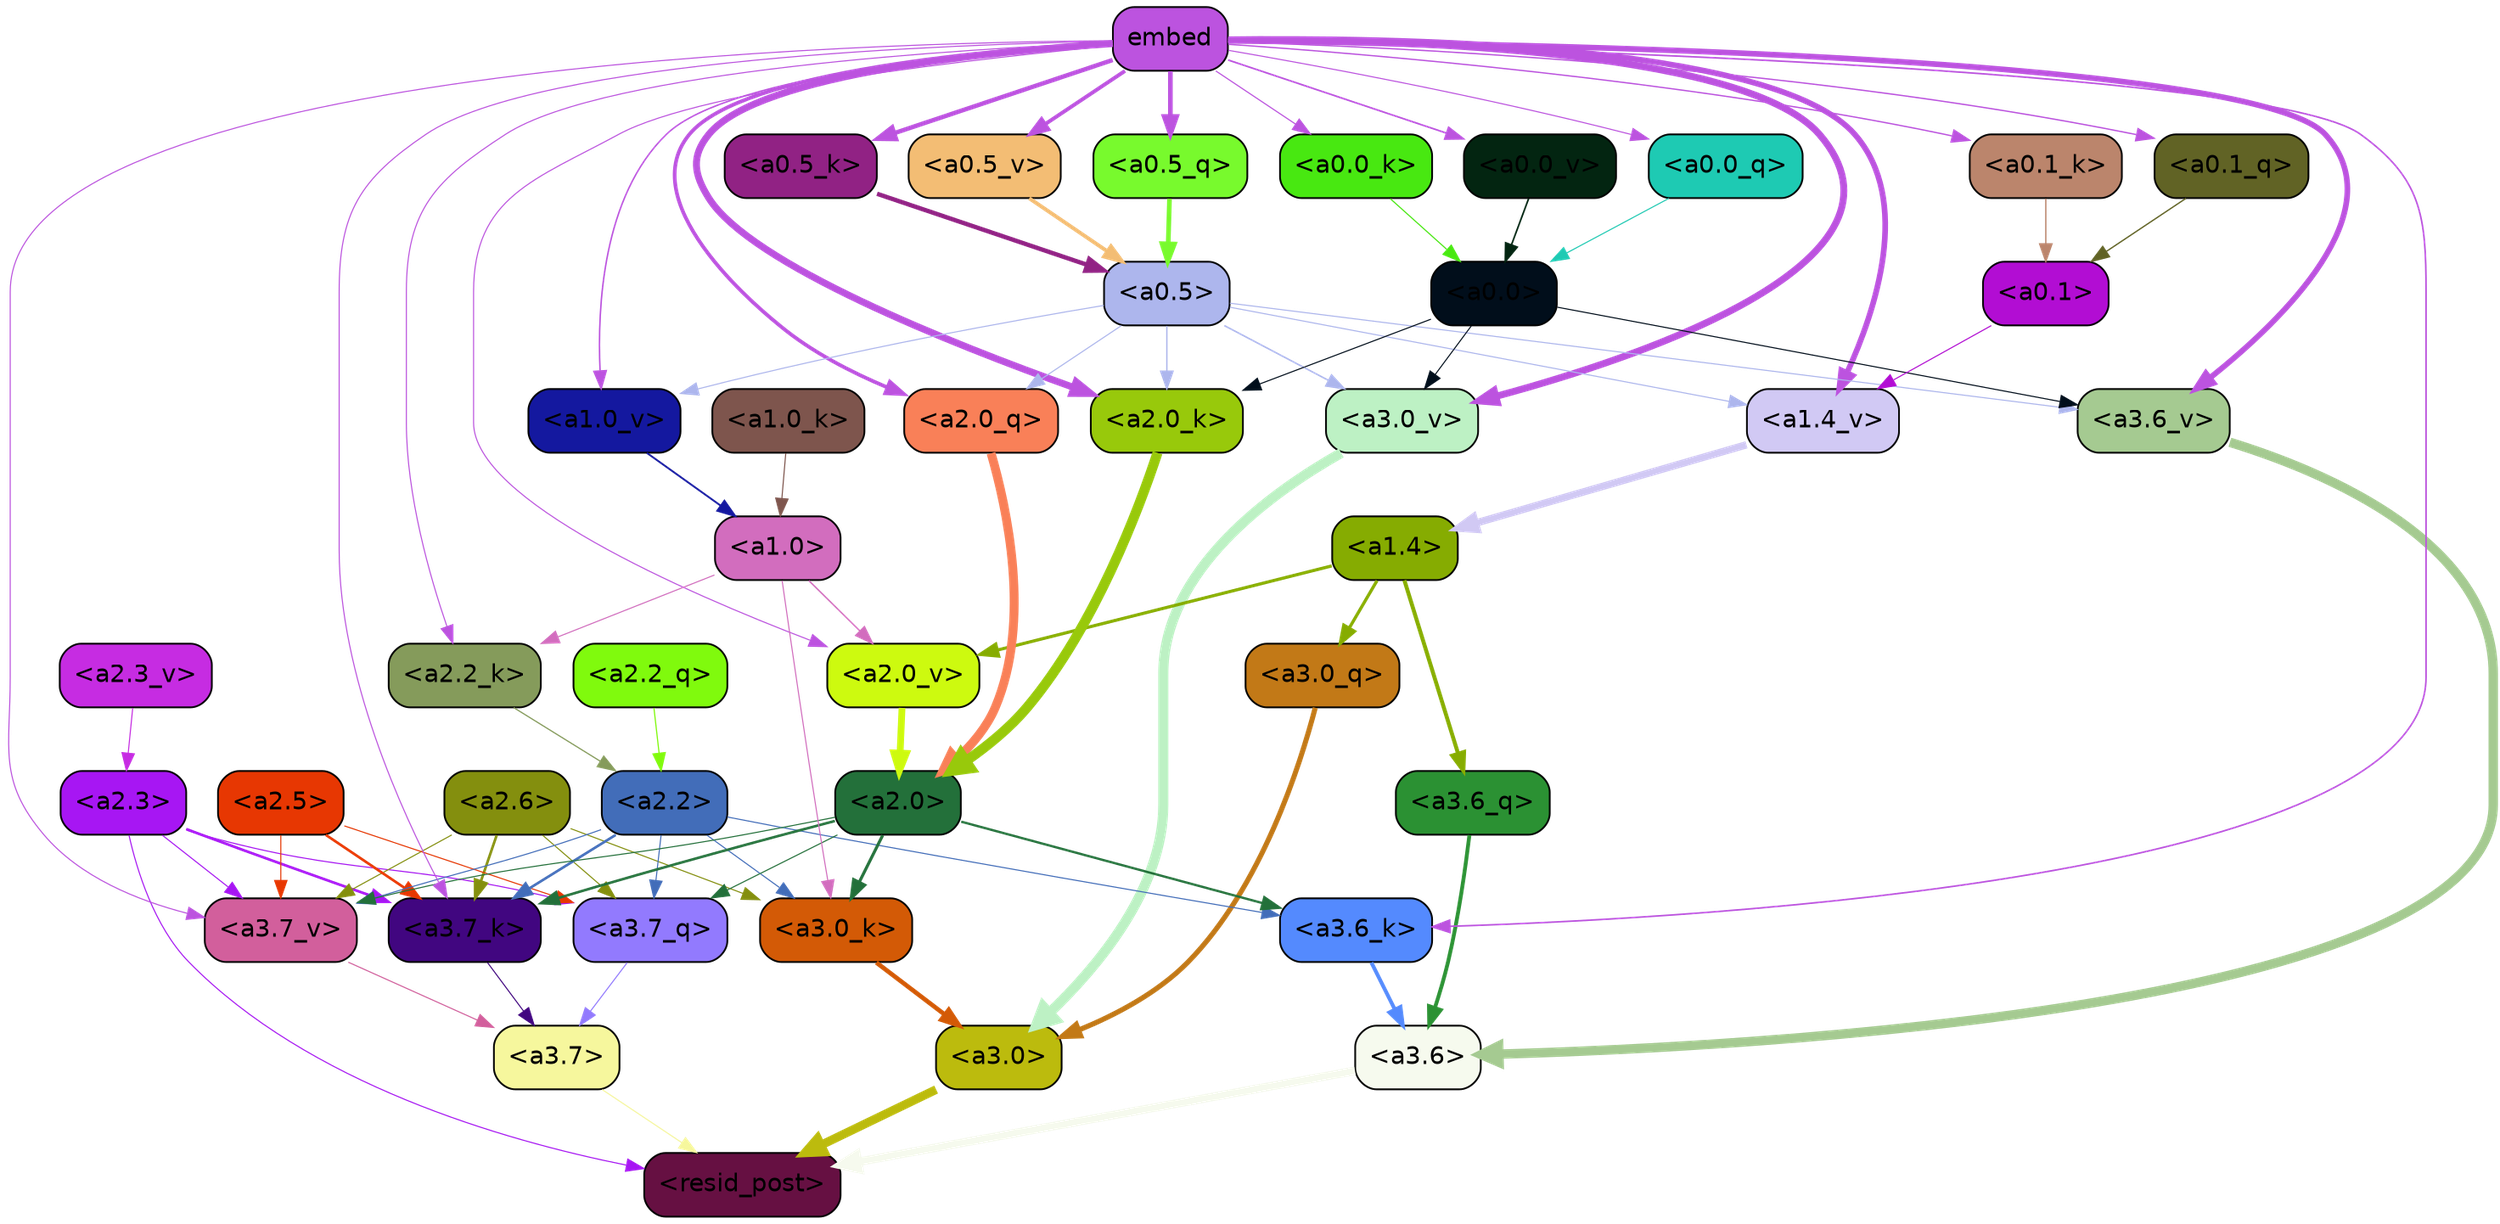 strict digraph "" {
	graph [bgcolor=transparent,
		layout=dot,
		overlap=false,
		splines=true
	];
	"<a3.7>"	[color=black,
		fillcolor="#f6f79d",
		fontname=Helvetica,
		shape=box,
		style="filled, rounded"];
	"<resid_post>"	[color=black,
		fillcolor="#661042",
		fontname=Helvetica,
		shape=box,
		style="filled, rounded"];
	"<a3.7>" -> "<resid_post>"	[color="#f6f79d",
		penwidth=0.6];
	"<a3.6>"	[color=black,
		fillcolor="#f6faee",
		fontname=Helvetica,
		shape=box,
		style="filled, rounded"];
	"<a3.6>" -> "<resid_post>"	[color="#f6faee",
		penwidth=4.746312499046326];
	"<a3.0>"	[color=black,
		fillcolor="#bcbb0d",
		fontname=Helvetica,
		shape=box,
		style="filled, rounded"];
	"<a3.0>" -> "<resid_post>"	[color="#bcbb0d",
		penwidth=4.896343111991882];
	"<a2.3>"	[color=black,
		fillcolor="#a716f3",
		fontname=Helvetica,
		shape=box,
		style="filled, rounded"];
	"<a2.3>" -> "<resid_post>"	[color="#a716f3",
		penwidth=0.6];
	"<a3.7_q>"	[color=black,
		fillcolor="#927afe",
		fontname=Helvetica,
		shape=box,
		style="filled, rounded"];
	"<a2.3>" -> "<a3.7_q>"	[color="#a716f3",
		penwidth=0.6];
	"<a3.7_k>"	[color=black,
		fillcolor="#410680",
		fontname=Helvetica,
		shape=box,
		style="filled, rounded"];
	"<a2.3>" -> "<a3.7_k>"	[color="#a716f3",
		penwidth=1.467104621231556];
	"<a3.7_v>"	[color=black,
		fillcolor="#d25f9c",
		fontname=Helvetica,
		shape=box,
		style="filled, rounded"];
	"<a2.3>" -> "<a3.7_v>"	[color="#a716f3",
		penwidth=0.6];
	"<a3.7_q>" -> "<a3.7>"	[color="#927afe",
		penwidth=0.6];
	"<a3.6_q>"	[color=black,
		fillcolor="#2b9133",
		fontname=Helvetica,
		shape=box,
		style="filled, rounded"];
	"<a3.6_q>" -> "<a3.6>"	[color="#2b9133",
		penwidth=2.160832464694977];
	"<a3.0_q>"	[color=black,
		fillcolor="#c27917",
		fontname=Helvetica,
		shape=box,
		style="filled, rounded"];
	"<a3.0_q>" -> "<a3.0>"	[color="#c27917",
		penwidth=2.870753765106201];
	"<a3.7_k>" -> "<a3.7>"	[color="#410680",
		penwidth=0.6];
	"<a3.6_k>"	[color=black,
		fillcolor="#548afe",
		fontname=Helvetica,
		shape=box,
		style="filled, rounded"];
	"<a3.6_k>" -> "<a3.6>"	[color="#548afe",
		penwidth=2.13908451795578];
	"<a3.0_k>"	[color=black,
		fillcolor="#d35a06",
		fontname=Helvetica,
		shape=box,
		style="filled, rounded"];
	"<a3.0_k>" -> "<a3.0>"	[color="#d35a06",
		penwidth=2.520303964614868];
	"<a3.7_v>" -> "<a3.7>"	[color="#d25f9c",
		penwidth=0.6];
	"<a3.6_v>"	[color=black,
		fillcolor="#a5ca91",
		fontname=Helvetica,
		shape=box,
		style="filled, rounded"];
	"<a3.6_v>" -> "<a3.6>"	[color="#a5ca91",
		penwidth=5.297133803367615];
	"<a3.0_v>"	[color=black,
		fillcolor="#bdf1c4",
		fontname=Helvetica,
		shape=box,
		style="filled, rounded"];
	"<a3.0_v>" -> "<a3.0>"	[color="#bdf1c4",
		penwidth=5.680712580680847];
	"<a2.6>"	[color=black,
		fillcolor="#848f0e",
		fontname=Helvetica,
		shape=box,
		style="filled, rounded"];
	"<a2.6>" -> "<a3.7_q>"	[color="#848f0e",
		penwidth=0.6];
	"<a2.6>" -> "<a3.7_k>"	[color="#848f0e",
		penwidth=1.4453159049153328];
	"<a2.6>" -> "<a3.0_k>"	[color="#848f0e",
		penwidth=0.6];
	"<a2.6>" -> "<a3.7_v>"	[color="#848f0e",
		penwidth=0.6];
	"<a2.5>"	[color=black,
		fillcolor="#e73702",
		fontname=Helvetica,
		shape=box,
		style="filled, rounded"];
	"<a2.5>" -> "<a3.7_q>"	[color="#e73702",
		penwidth=0.6];
	"<a2.5>" -> "<a3.7_k>"	[color="#e73702",
		penwidth=1.4526091292500496];
	"<a2.5>" -> "<a3.7_v>"	[color="#e73702",
		penwidth=0.6];
	"<a2.2>"	[color=black,
		fillcolor="#426db9",
		fontname=Helvetica,
		shape=box,
		style="filled, rounded"];
	"<a2.2>" -> "<a3.7_q>"	[color="#426db9",
		penwidth=0.6];
	"<a2.2>" -> "<a3.7_k>"	[color="#426db9",
		penwidth=1.4310357049107552];
	"<a2.2>" -> "<a3.6_k>"	[color="#426db9",
		penwidth=0.6];
	"<a2.2>" -> "<a3.0_k>"	[color="#426db9",
		penwidth=0.6];
	"<a2.2>" -> "<a3.7_v>"	[color="#426db9",
		penwidth=0.6];
	"<a2.0>"	[color=black,
		fillcolor="#23703a",
		fontname=Helvetica,
		shape=box,
		style="filled, rounded"];
	"<a2.0>" -> "<a3.7_q>"	[color="#23703a",
		penwidth=0.6];
	"<a2.0>" -> "<a3.7_k>"	[color="#23703a",
		penwidth=1.4314699843525887];
	"<a2.0>" -> "<a3.6_k>"	[color="#23703a",
		penwidth=1.2950235605239868];
	"<a2.0>" -> "<a3.0_k>"	[color="#23703a",
		penwidth=1.712992787361145];
	"<a2.0>" -> "<a3.7_v>"	[color="#23703a",
		penwidth=0.6];
	"<a1.4>"	[color=black,
		fillcolor="#86ac01",
		fontname=Helvetica,
		shape=box,
		style="filled, rounded"];
	"<a1.4>" -> "<a3.6_q>"	[color="#86ac01",
		penwidth=2.242796540260315];
	"<a1.4>" -> "<a3.0_q>"	[color="#86ac01",
		penwidth=1.7808996737003326];
	"<a2.0_v>"	[color=black,
		fillcolor="#cdfa0f",
		fontname=Helvetica,
		shape=box,
		style="filled, rounded"];
	"<a1.4>" -> "<a2.0_v>"	[color="#86ac01",
		penwidth=1.7603429555892944];
	embed	[color=black,
		fillcolor="#bc53df",
		fontname=Helvetica,
		shape=box,
		style="filled, rounded"];
	embed -> "<a3.7_k>"	[color="#bc53df",
		penwidth=0.6];
	embed -> "<a3.6_k>"	[color="#bc53df",
		penwidth=0.891706109046936];
	embed -> "<a3.7_v>"	[color="#bc53df",
		penwidth=0.6];
	embed -> "<a3.6_v>"	[color="#bc53df",
		penwidth=3.1766927242279053];
	embed -> "<a3.0_v>"	[color="#bc53df",
		penwidth=3.9005755856633186];
	"<a2.0_q>"	[color=black,
		fillcolor="#f98058",
		fontname=Helvetica,
		shape=box,
		style="filled, rounded"];
	embed -> "<a2.0_q>"	[color="#bc53df",
		penwidth=2.0810389518737793];
	"<a2.2_k>"	[color=black,
		fillcolor="#859b5b",
		fontname=Helvetica,
		shape=box,
		style="filled, rounded"];
	embed -> "<a2.2_k>"	[color="#bc53df",
		penwidth=0.6];
	"<a2.0_k>"	[color=black,
		fillcolor="#98c90b",
		fontname=Helvetica,
		shape=box,
		style="filled, rounded"];
	embed -> "<a2.0_k>"	[color="#bc53df",
		penwidth=3.8915770053863525];
	embed -> "<a2.0_v>"	[color="#bc53df",
		penwidth=0.6];
	"<a1.4_v>"	[color=black,
		fillcolor="#d1c9f4",
		fontname=Helvetica,
		shape=box,
		style="filled, rounded"];
	embed -> "<a1.4_v>"	[color="#bc53df",
		penwidth=3.201367974281311];
	"<a1.0_v>"	[color=black,
		fillcolor="#14189f",
		fontname=Helvetica,
		shape=box,
		style="filled, rounded"];
	embed -> "<a1.0_v>"	[color="#bc53df",
		penwidth=0.8298318386077881];
	"<a0.5_q>"	[color=black,
		fillcolor="#78fa2d",
		fontname=Helvetica,
		shape=box,
		style="filled, rounded"];
	embed -> "<a0.5_q>"	[color="#bc53df",
		penwidth=2.619193136692047];
	"<a0.1_q>"	[color=black,
		fillcolor="#616325",
		fontname=Helvetica,
		shape=box,
		style="filled, rounded"];
	embed -> "<a0.1_q>"	[color="#bc53df",
		penwidth=0.7419431805610657];
	"<a0.0_q>"	[color=black,
		fillcolor="#1ecab3",
		fontname=Helvetica,
		shape=box,
		style="filled, rounded"];
	embed -> "<a0.0_q>"	[color="#bc53df",
		penwidth=0.6];
	"<a0.5_k>"	[color=black,
		fillcolor="#912284",
		fontname=Helvetica,
		shape=box,
		style="filled, rounded"];
	embed -> "<a0.5_k>"	[color="#bc53df",
		penwidth=2.463372528553009];
	"<a0.1_k>"	[color=black,
		fillcolor="#bb856c",
		fontname=Helvetica,
		shape=box,
		style="filled, rounded"];
	embed -> "<a0.1_k>"	[color="#bc53df",
		penwidth=0.7361953854560852];
	"<a0.0_k>"	[color=black,
		fillcolor="#48e811",
		fontname=Helvetica,
		shape=box,
		style="filled, rounded"];
	embed -> "<a0.0_k>"	[color="#bc53df",
		penwidth=0.628424346446991];
	"<a0.5_v>"	[color=black,
		fillcolor="#f3bd74",
		fontname=Helvetica,
		shape=box,
		style="filled, rounded"];
	embed -> "<a0.5_v>"	[color="#bc53df",
		penwidth=2.125113606452942];
	"<a0.0_v>"	[color=black,
		fillcolor="#032511",
		fontname=Helvetica,
		shape=box,
		style="filled, rounded"];
	embed -> "<a0.0_v>"	[color="#bc53df",
		penwidth=0.9198476672172546];
	"<a1.0>"	[color=black,
		fillcolor="#d26dbe",
		fontname=Helvetica,
		shape=box,
		style="filled, rounded"];
	"<a1.0>" -> "<a3.0_k>"	[color="#d26dbe",
		penwidth=0.6];
	"<a1.0>" -> "<a2.2_k>"	[color="#d26dbe",
		penwidth=0.6];
	"<a1.0>" -> "<a2.0_v>"	[color="#d26dbe",
		penwidth=0.7897878289222717];
	"<a0.5>"	[color=black,
		fillcolor="#adb6ed",
		fontname=Helvetica,
		shape=box,
		style="filled, rounded"];
	"<a0.5>" -> "<a3.6_v>"	[color="#adb6ed",
		penwidth=0.6];
	"<a0.5>" -> "<a3.0_v>"	[color="#adb6ed",
		penwidth=0.8493617177009583];
	"<a0.5>" -> "<a2.0_q>"	[color="#adb6ed",
		penwidth=0.6];
	"<a0.5>" -> "<a2.0_k>"	[color="#adb6ed",
		penwidth=0.7482255101203918];
	"<a0.5>" -> "<a1.4_v>"	[color="#adb6ed",
		penwidth=0.6];
	"<a0.5>" -> "<a1.0_v>"	[color="#adb6ed",
		penwidth=0.6];
	"<a0.0>"	[color=black,
		fillcolor="#010e1b",
		fontname=Helvetica,
		shape=box,
		style="filled, rounded"];
	"<a0.0>" -> "<a3.6_v>"	[color="#010e1b",
		penwidth=0.6];
	"<a0.0>" -> "<a3.0_v>"	[color="#010e1b",
		penwidth=0.6];
	"<a0.0>" -> "<a2.0_k>"	[color="#010e1b",
		penwidth=0.6];
	"<a2.2_q>"	[color=black,
		fillcolor="#80fa0d",
		fontname=Helvetica,
		shape=box,
		style="filled, rounded"];
	"<a2.2_q>" -> "<a2.2>"	[color="#80fa0d",
		penwidth=0.6449352353811264];
	"<a2.0_q>" -> "<a2.0>"	[color="#f98058",
		penwidth=5.017253503203392];
	"<a2.2_k>" -> "<a2.2>"	[color="#859b5b",
		penwidth=0.6690489649772644];
	"<a2.0_k>" -> "<a2.0>"	[color="#98c90b",
		penwidth=5.656688302755356];
	"<a2.3_v>"	[color=black,
		fillcolor="#c62ce2",
		fontname=Helvetica,
		shape=box,
		style="filled, rounded"];
	"<a2.3_v>" -> "<a2.3>"	[color="#c62ce2",
		penwidth=0.6];
	"<a2.0_v>" -> "<a2.0>"	[color="#cdfa0f",
		penwidth=3.8170836865901947];
	"<a1.0_k>"	[color=black,
		fillcolor="#7e554d",
		fontname=Helvetica,
		shape=box,
		style="filled, rounded"];
	"<a1.0_k>" -> "<a1.0>"	[color="#7e554d",
		penwidth=0.6];
	"<a1.4_v>" -> "<a1.4>"	[color="#d1c9f4",
		penwidth=4.140247106552124];
	"<a1.0_v>" -> "<a1.0>"	[color="#14189f",
		penwidth=1.020309567451477];
	"<a0.1>"	[color=black,
		fillcolor="#b20dd3",
		fontname=Helvetica,
		shape=box,
		style="filled, rounded"];
	"<a0.1>" -> "<a1.4_v>"	[color="#b20dd3",
		penwidth=0.6];
	"<a0.5_q>" -> "<a0.5>"	[color="#78fa2d",
		penwidth=2.6191927194595337];
	"<a0.1_q>" -> "<a0.1>"	[color="#616325",
		penwidth=0.7419459819793701];
	"<a0.0_q>" -> "<a0.0>"	[color="#1ecab3",
		penwidth=0.6];
	"<a0.5_k>" -> "<a0.5>"	[color="#912284",
		penwidth=2.463372588157654];
	"<a0.1_k>" -> "<a0.1>"	[color="#bb856c",
		penwidth=0.7361900806427002];
	"<a0.0_k>" -> "<a0.0>"	[color="#48e811",
		penwidth=0.6284329891204834];
	"<a0.5_v>" -> "<a0.5>"	[color="#f3bd74",
		penwidth=2.1396186351776123];
	"<a0.0_v>" -> "<a0.0>"	[color="#032511",
		penwidth=0.9198480844497681];
}
